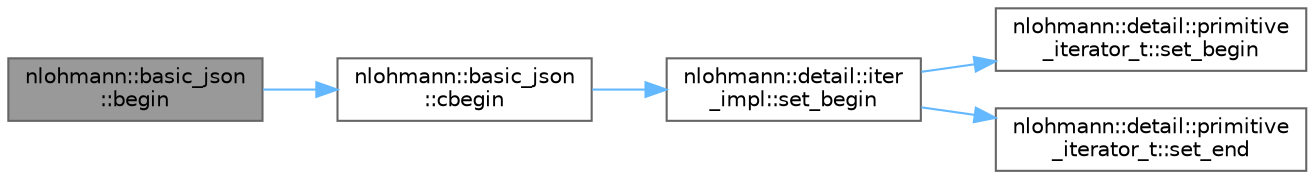 digraph "nlohmann::basic_json::begin"
{
 // LATEX_PDF_SIZE
  bgcolor="transparent";
  edge [fontname=Helvetica,fontsize=10,labelfontname=Helvetica,labelfontsize=10];
  node [fontname=Helvetica,fontsize=10,shape=box,height=0.2,width=0.4];
  rankdir="LR";
  Node1 [label="nlohmann::basic_json\l::begin",height=0.2,width=0.4,color="gray40", fillcolor="grey60", style="filled", fontcolor="black",tooltip="returns a const iterator to the first element"];
  Node1 -> Node2 [color="steelblue1",style="solid"];
  Node2 [label="nlohmann::basic_json\l::cbegin",height=0.2,width=0.4,color="grey40", fillcolor="white", style="filled",URL="$a01659.html#ae508c13e3ad6ce445bcaf24a2bc7d039",tooltip="returns a const iterator to the first element"];
  Node2 -> Node3 [color="steelblue1",style="solid"];
  Node3 [label="nlohmann::detail::iter\l_impl::set_begin",height=0.2,width=0.4,color="grey40", fillcolor="white", style="filled",URL="$a02011.html#a5d5f92c7f6848814bc82cf7e4e541820",tooltip="set the iterator to the first value"];
  Node3 -> Node4 [color="steelblue1",style="solid"];
  Node4 [label="nlohmann::detail::primitive\l_iterator_t::set_begin",height=0.2,width=0.4,color="grey40", fillcolor="white", style="filled",URL="$a02003.html#a9d9b005906106e12aed738f97d7fee42",tooltip="set iterator to a defined beginning"];
  Node3 -> Node5 [color="steelblue1",style="solid"];
  Node5 [label="nlohmann::detail::primitive\l_iterator_t::set_end",height=0.2,width=0.4,color="grey40", fillcolor="white", style="filled",URL="$a02003.html#ad26a823483846a12d890c3feed3097eb",tooltip="set iterator to a defined past the end"];
}

